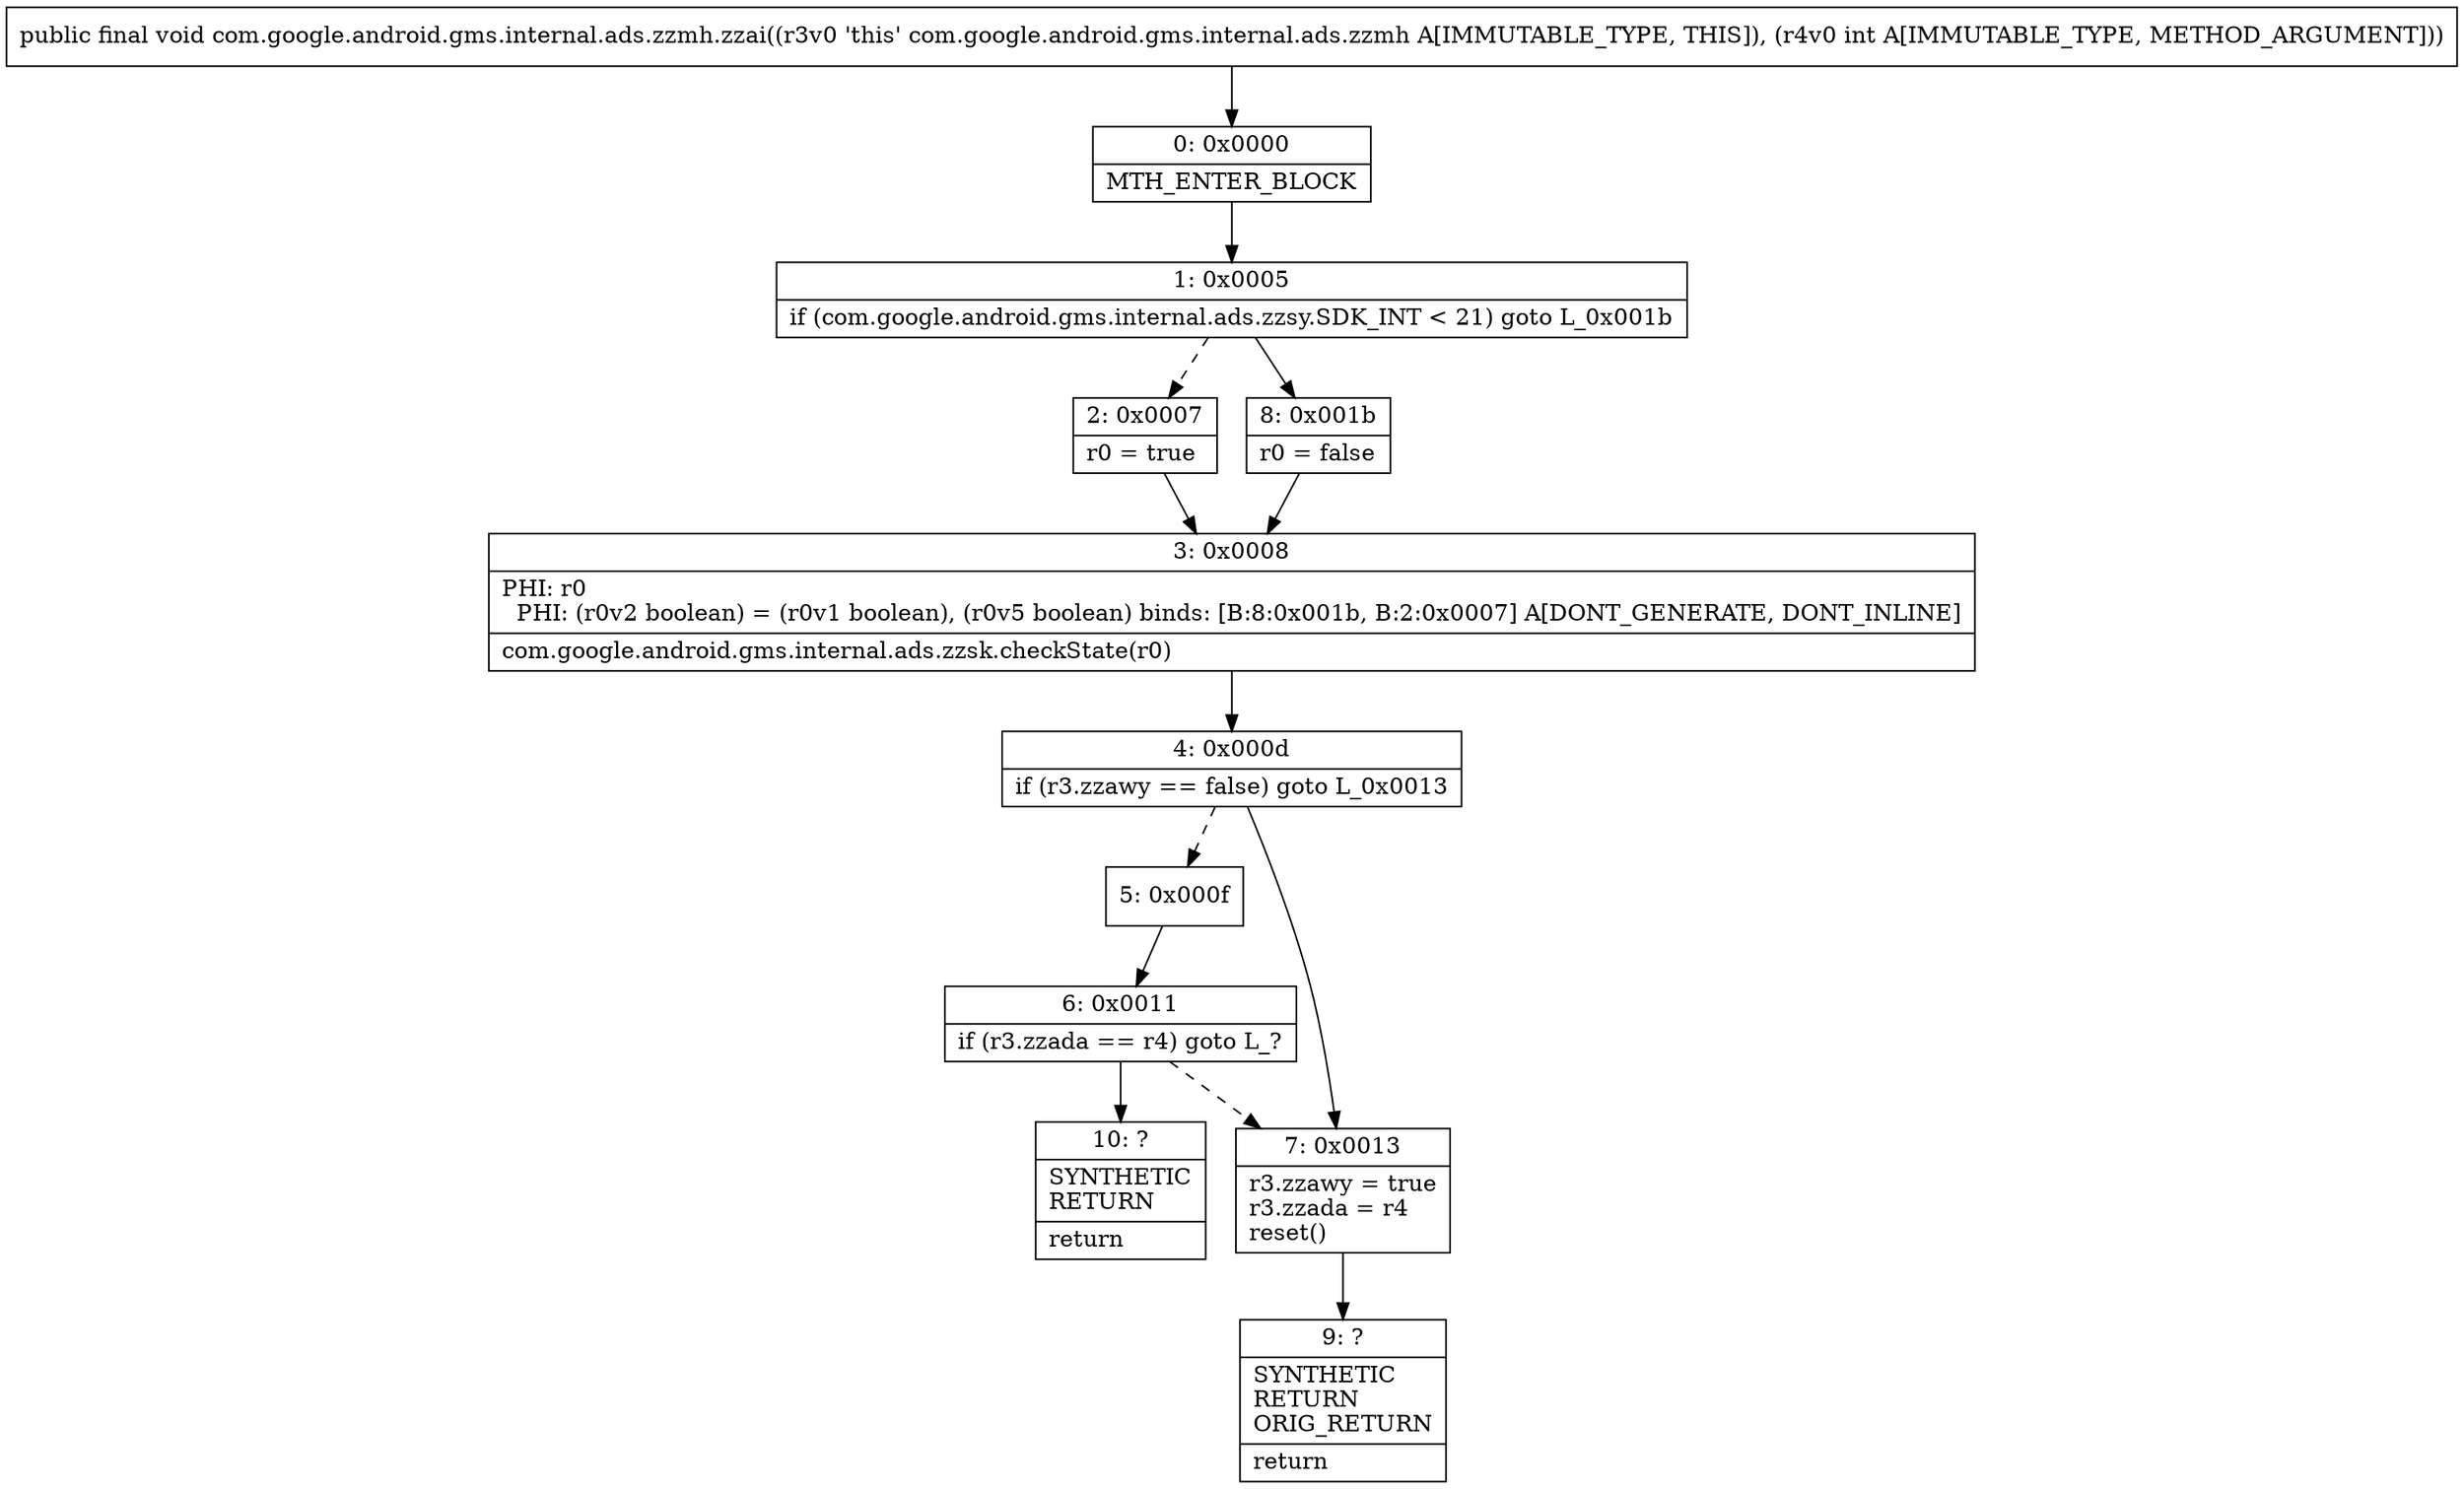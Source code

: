 digraph "CFG forcom.google.android.gms.internal.ads.zzmh.zzai(I)V" {
Node_0 [shape=record,label="{0\:\ 0x0000|MTH_ENTER_BLOCK\l}"];
Node_1 [shape=record,label="{1\:\ 0x0005|if (com.google.android.gms.internal.ads.zzsy.SDK_INT \< 21) goto L_0x001b\l}"];
Node_2 [shape=record,label="{2\:\ 0x0007|r0 = true\l}"];
Node_3 [shape=record,label="{3\:\ 0x0008|PHI: r0 \l  PHI: (r0v2 boolean) = (r0v1 boolean), (r0v5 boolean) binds: [B:8:0x001b, B:2:0x0007] A[DONT_GENERATE, DONT_INLINE]\l|com.google.android.gms.internal.ads.zzsk.checkState(r0)\l}"];
Node_4 [shape=record,label="{4\:\ 0x000d|if (r3.zzawy == false) goto L_0x0013\l}"];
Node_5 [shape=record,label="{5\:\ 0x000f}"];
Node_6 [shape=record,label="{6\:\ 0x0011|if (r3.zzada == r4) goto L_?\l}"];
Node_7 [shape=record,label="{7\:\ 0x0013|r3.zzawy = true\lr3.zzada = r4\lreset()\l}"];
Node_8 [shape=record,label="{8\:\ 0x001b|r0 = false\l}"];
Node_9 [shape=record,label="{9\:\ ?|SYNTHETIC\lRETURN\lORIG_RETURN\l|return\l}"];
Node_10 [shape=record,label="{10\:\ ?|SYNTHETIC\lRETURN\l|return\l}"];
MethodNode[shape=record,label="{public final void com.google.android.gms.internal.ads.zzmh.zzai((r3v0 'this' com.google.android.gms.internal.ads.zzmh A[IMMUTABLE_TYPE, THIS]), (r4v0 int A[IMMUTABLE_TYPE, METHOD_ARGUMENT])) }"];
MethodNode -> Node_0;
Node_0 -> Node_1;
Node_1 -> Node_2[style=dashed];
Node_1 -> Node_8;
Node_2 -> Node_3;
Node_3 -> Node_4;
Node_4 -> Node_5[style=dashed];
Node_4 -> Node_7;
Node_5 -> Node_6;
Node_6 -> Node_7[style=dashed];
Node_6 -> Node_10;
Node_7 -> Node_9;
Node_8 -> Node_3;
}

